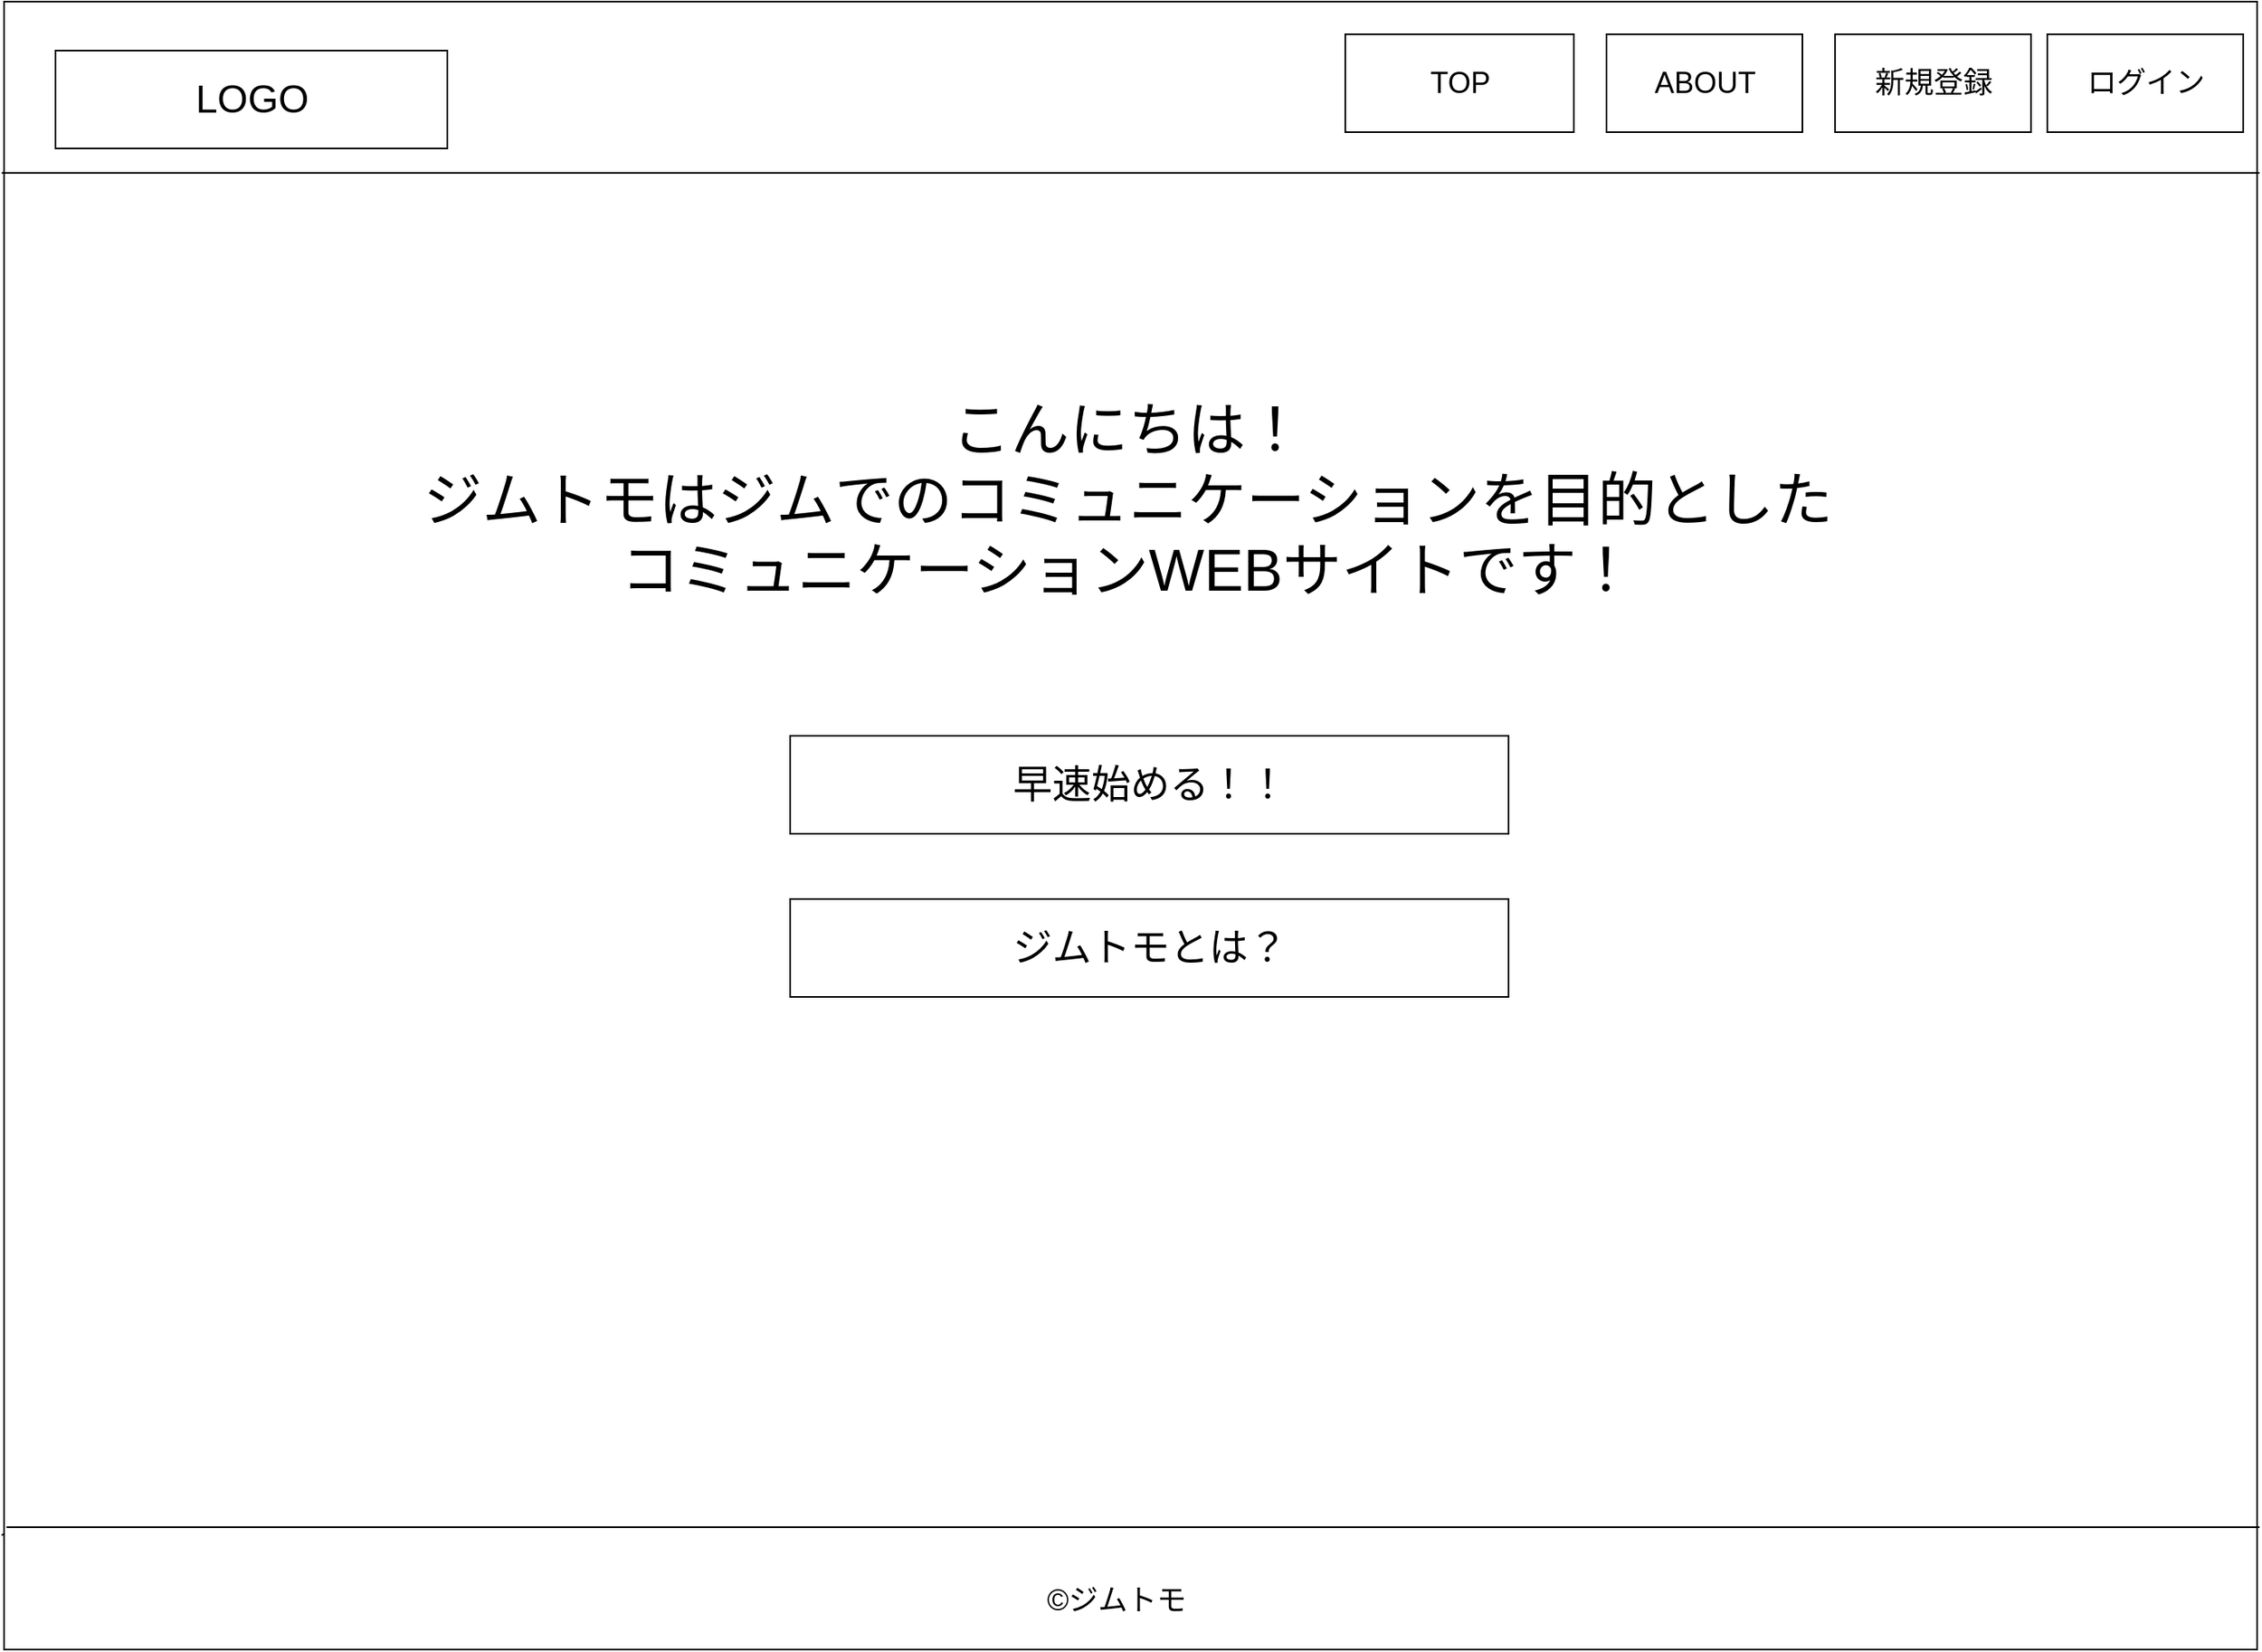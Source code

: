 <mxfile version="14.0.1" type="github" pages="10">
  <diagram id="sX8PDF25bzgP0ymKK4ic" name="トップ">
    <mxGraphModel dx="1577" dy="850" grid="1" gridSize="10" guides="1" tooltips="1" connect="1" arrows="1" fold="1" page="1" pageScale="1" pageWidth="1654" pageHeight="1169" math="0" shadow="0">
      <root>
        <mxCell id="0" />
        <mxCell id="1" parent="0" />
        <mxCell id="NtZH743Sf9rZ-gOF_3f3-2" value="" style="rounded=0;whiteSpace=wrap;html=1;fillColor=none;" vertex="1" parent="1">
          <mxGeometry x="138.5" y="50" width="1380" height="1010" as="geometry" />
        </mxCell>
        <mxCell id="NtZH743Sf9rZ-gOF_3f3-8" value="" style="line;strokeWidth=1;rotatable=0;dashed=0;labelPosition=right;align=left;verticalAlign=middle;spacingTop=0;spacingLeft=6;points=[];portConstraint=eastwest;fillColor=none;" vertex="1" parent="1">
          <mxGeometry x="137" y="150" width="1383" height="10" as="geometry" />
        </mxCell>
        <mxCell id="NtZH743Sf9rZ-gOF_3f3-9" value="" style="endArrow=none;html=1;rounded=0;" edge="1" parent="1" target="NtZH743Sf9rZ-gOF_3f3-2">
          <mxGeometry relative="1" as="geometry">
            <mxPoint x="137" y="990" as="sourcePoint" />
            <mxPoint x="297" y="990" as="targetPoint" />
          </mxGeometry>
        </mxCell>
        <mxCell id="NtZH743Sf9rZ-gOF_3f3-17" value="" style="line;strokeWidth=1;rotatable=0;dashed=0;labelPosition=right;align=left;verticalAlign=middle;spacingTop=0;spacingLeft=6;points=[];portConstraint=eastwest;fillColor=none;" vertex="1" parent="1">
          <mxGeometry x="140" y="980" width="1380" height="10" as="geometry" />
        </mxCell>
        <mxCell id="NtZH743Sf9rZ-gOF_3f3-19" value="&lt;font style=&quot;font-size: 24px&quot;&gt;LOGO&lt;/font&gt;" style="verticalLabelPosition=middle;verticalAlign=middle;html=1;shape=mxgraph.basic.rect;fillColor2=none;strokeWidth=1;size=20;indent=5;align=center;labelPosition=center;" vertex="1" parent="1">
          <mxGeometry x="170" y="80" width="240" height="60" as="geometry" />
        </mxCell>
        <mxCell id="NtZH743Sf9rZ-gOF_3f3-20" value="&lt;font style=&quot;font-size: 18px&quot;&gt;TOP&lt;/font&gt;" style="verticalLabelPosition=middle;verticalAlign=middle;html=1;shape=mxgraph.basic.rect;fillColor2=none;strokeWidth=1;size=20;indent=5;fillColor=#ffffff;align=center;labelPosition=center;" vertex="1" parent="1">
          <mxGeometry x="960" y="70" width="140" height="60" as="geometry" />
        </mxCell>
        <mxCell id="NtZH743Sf9rZ-gOF_3f3-21" value="&lt;font style=&quot;font-size: 18px&quot;&gt;ABOUT&lt;/font&gt;" style="verticalLabelPosition=middle;verticalAlign=middle;html=1;shape=mxgraph.basic.rect;fillColor2=none;strokeWidth=1;size=20;indent=5;fillColor=#ffffff;align=center;labelPosition=center;" vertex="1" parent="1">
          <mxGeometry x="1120" y="70" width="120" height="60" as="geometry" />
        </mxCell>
        <mxCell id="NtZH743Sf9rZ-gOF_3f3-22" value="&lt;font style=&quot;font-size: 18px&quot;&gt;©️ジムトモ&lt;/font&gt;" style="text;html=1;strokeColor=none;fillColor=none;align=center;verticalAlign=middle;whiteSpace=wrap;rounded=0;" vertex="1" parent="1">
          <mxGeometry x="760" y="1020" width="120" height="20" as="geometry" />
        </mxCell>
        <mxCell id="NtZH743Sf9rZ-gOF_3f3-24" value="&lt;font style=&quot;font-size: 36px&quot;&gt;こんにちは！&lt;br&gt;ジムトモはジムでのコミュニケーションを目的とした&lt;br&gt;コミュニケーションWEBサイトです！&lt;br&gt;&lt;/font&gt;" style="text;html=1;strokeColor=none;fillColor=none;align=center;verticalAlign=middle;whiteSpace=wrap;rounded=0;" vertex="1" parent="1">
          <mxGeometry x="327" y="280" width="1000" height="150" as="geometry" />
        </mxCell>
        <mxCell id="NtZH743Sf9rZ-gOF_3f3-25" value="&lt;font style=&quot;font-size: 24px&quot;&gt;早速始める！！&lt;/font&gt;" style="verticalLabelPosition=middle;verticalAlign=middle;html=1;shape=mxgraph.basic.rect;fillColor2=none;strokeWidth=1;size=20;indent=5;fillColor=#ffffff;align=center;labelPosition=center;" vertex="1" parent="1">
          <mxGeometry x="620" y="500" width="440" height="60" as="geometry" />
        </mxCell>
        <mxCell id="NtZH743Sf9rZ-gOF_3f3-26" value="&lt;font style=&quot;font-size: 24px&quot;&gt;ジムトモとは？&lt;/font&gt;" style="verticalLabelPosition=middle;verticalAlign=middle;html=1;shape=mxgraph.basic.rect;fillColor2=none;strokeWidth=1;size=20;indent=5;fillColor=#ffffff;align=center;labelPosition=center;" vertex="1" parent="1">
          <mxGeometry x="620" y="600" width="440" height="60" as="geometry" />
        </mxCell>
        <mxCell id="FWPmcDgrrpToMPqlYjag-1" value="&lt;font style=&quot;font-size: 18px&quot;&gt;新規登録&lt;/font&gt;" style="verticalLabelPosition=middle;verticalAlign=middle;html=1;shape=mxgraph.basic.rect;fillColor2=none;strokeWidth=1;size=20;indent=5;fillColor=#ffffff;align=center;labelPosition=center;" vertex="1" parent="1">
          <mxGeometry x="1260" y="70" width="120" height="60" as="geometry" />
        </mxCell>
        <mxCell id="FWPmcDgrrpToMPqlYjag-2" value="&lt;span style=&quot;font-size: 18px&quot;&gt;ログイン&lt;br&gt;&lt;/span&gt;" style="verticalLabelPosition=middle;verticalAlign=middle;html=1;shape=mxgraph.basic.rect;fillColor2=none;strokeWidth=1;size=20;indent=5;fillColor=#ffffff;align=center;labelPosition=center;" vertex="1" parent="1">
          <mxGeometry x="1390" y="70" width="120" height="60" as="geometry" />
        </mxCell>
      </root>
    </mxGraphModel>
  </diagram>
  <diagram id="bLvAgA5qEwk-LL37ub39" name="アバウト">
    <mxGraphModel dx="1577" dy="850" grid="1" gridSize="10" guides="1" tooltips="1" connect="1" arrows="1" fold="1" page="1" pageScale="1" pageWidth="1654" pageHeight="1169" math="0" shadow="0">
      <root>
        <mxCell id="ftpEcNEryvSzcQoIp7-X-0" />
        <mxCell id="ftpEcNEryvSzcQoIp7-X-1" parent="ftpEcNEryvSzcQoIp7-X-0" />
        <mxCell id="VIwDnIqBXZ4P4yikGyFm-0" value="" style="rounded=0;whiteSpace=wrap;html=1;fillColor=none;" vertex="1" parent="ftpEcNEryvSzcQoIp7-X-1">
          <mxGeometry x="160" y="50" width="1380" height="1010" as="geometry" />
        </mxCell>
        <mxCell id="dDT1iHOh3P4UcyybZQKl-0" value="&lt;font style=&quot;font-size: 24px&quot;&gt;LOGO&lt;/font&gt;" style="verticalLabelPosition=middle;verticalAlign=middle;html=1;shape=mxgraph.basic.rect;fillColor2=none;strokeWidth=1;size=20;indent=5;align=center;labelPosition=center;" vertex="1" parent="ftpEcNEryvSzcQoIp7-X-1">
          <mxGeometry x="170" y="80" width="240" height="60" as="geometry" />
        </mxCell>
        <mxCell id="dIF7iw-EWMnhFYqTY4e2-0" value="" style="line;strokeWidth=1;rotatable=0;dashed=0;labelPosition=right;align=left;verticalAlign=middle;spacingTop=0;spacingLeft=6;points=[];portConstraint=eastwest;fillColor=none;" vertex="1" parent="ftpEcNEryvSzcQoIp7-X-1">
          <mxGeometry x="160" y="150" width="1360" height="10" as="geometry" />
        </mxCell>
        <mxCell id="H8I9omI7yn1xXHJn_vw3-0" value="&lt;font style=&quot;font-size: 18px&quot;&gt;TOP&lt;/font&gt;" style="verticalLabelPosition=middle;verticalAlign=middle;html=1;shape=mxgraph.basic.rect;fillColor2=none;strokeWidth=1;size=20;indent=5;fillColor=#ffffff;align=center;labelPosition=center;" vertex="1" parent="ftpEcNEryvSzcQoIp7-X-1">
          <mxGeometry x="1040" y="80" width="140" height="60" as="geometry" />
        </mxCell>
        <mxCell id="4WR4Ig6IwshygOF9KwUJ-0" value="&lt;font style=&quot;font-size: 18px&quot;&gt;ABOUT&lt;/font&gt;" style="verticalLabelPosition=middle;verticalAlign=middle;html=1;shape=mxgraph.basic.rect;fillColor2=none;strokeWidth=1;size=20;indent=5;fillColor=#ffffff;align=center;labelPosition=center;" vertex="1" parent="ftpEcNEryvSzcQoIp7-X-1">
          <mxGeometry x="1200" y="80" width="120" height="60" as="geometry" />
        </mxCell>
        <mxCell id="zsgMGH2U2VKGGGK1tpQB-0" value="" style="line;strokeWidth=1;rotatable=0;dashed=0;labelPosition=right;align=left;verticalAlign=middle;spacingTop=0;spacingLeft=6;points=[];portConstraint=eastwest;fillColor=none;" vertex="1" parent="ftpEcNEryvSzcQoIp7-X-1">
          <mxGeometry x="160" y="980" width="1380" height="10" as="geometry" />
        </mxCell>
        <mxCell id="8jf5Wd_0UY1Y-AJaYyoA-0" value="&lt;font style=&quot;font-size: 18px&quot;&gt;©️ジムトモ&lt;/font&gt;" style="text;html=1;strokeColor=none;fillColor=none;align=center;verticalAlign=middle;whiteSpace=wrap;rounded=0;" vertex="1" parent="ftpEcNEryvSzcQoIp7-X-1">
          <mxGeometry x="760" y="1020" width="120" height="20" as="geometry" />
        </mxCell>
        <mxCell id="SekSxgpQAXPCXCAio9Cq-5" value="&lt;font style=&quot;font-size: 36px&quot;&gt;ジムトモとは？&lt;/font&gt;" style="text;strokeColor=none;fillColor=none;html=1;fontSize=24;fontStyle=1;verticalAlign=middle;align=center;" vertex="1" parent="ftpEcNEryvSzcQoIp7-X-1">
          <mxGeometry x="722" y="210" width="210" height="30" as="geometry" />
        </mxCell>
        <mxCell id="SekSxgpQAXPCXCAio9Cq-8" value="&lt;font style=&quot;font-size: 36px&quot;&gt;・ジムの仲間とコミュニケーションが取れるサイトです！&lt;/font&gt;" style="text;html=1;strokeColor=none;fillColor=none;align=center;verticalAlign=middle;whiteSpace=wrap;rounded=0;" vertex="1" parent="ftpEcNEryvSzcQoIp7-X-1">
          <mxGeometry x="362.5" y="340" width="975" height="20" as="geometry" />
        </mxCell>
        <mxCell id="SekSxgpQAXPCXCAio9Cq-9" value="&lt;font style=&quot;font-size: 36px&quot;&gt;・検索して頂くか、無ければ自分でジムを登録できます！&lt;/font&gt;" style="text;html=1;strokeColor=none;fillColor=none;align=center;verticalAlign=middle;whiteSpace=wrap;rounded=0;" vertex="1" parent="ftpEcNEryvSzcQoIp7-X-1">
          <mxGeometry x="375" y="600" width="1005" height="20" as="geometry" />
        </mxCell>
        <mxCell id="SekSxgpQAXPCXCAio9Cq-12" value="&lt;font style=&quot;font-size: 36px&quot;&gt;仲間と高め会いながら　レッツパンプアップ！&lt;/font&gt;" style="text;html=1;strokeColor=none;fillColor=none;align=center;verticalAlign=middle;whiteSpace=wrap;rounded=0;" vertex="1" parent="ftpEcNEryvSzcQoIp7-X-1">
          <mxGeometry x="410" y="830" width="880" height="20" as="geometry" />
        </mxCell>
        <mxCell id="SekSxgpQAXPCXCAio9Cq-13" value="&lt;font style=&quot;font-size: 36px&quot;&gt;どうやってジムを探すの？&lt;/font&gt;" style="text;strokeColor=none;fillColor=none;html=1;fontSize=24;fontStyle=1;verticalAlign=middle;align=center;" vertex="1" parent="ftpEcNEryvSzcQoIp7-X-1">
          <mxGeometry x="665" y="500" width="330" height="30" as="geometry" />
        </mxCell>
      </root>
    </mxGraphModel>
  </diagram>
  <diagram id="RGN--1uirbUa-3PSGwTJ" name="登録画面">
    <mxGraphModel dx="1892" dy="1020" grid="1" gridSize="10" guides="1" tooltips="1" connect="1" arrows="1" fold="1" page="1" pageScale="1" pageWidth="1654" pageHeight="1169" math="0" shadow="0">
      <root>
        <mxCell id="JL3x1tFgeX2Gd9nTqzUn-0" />
        <mxCell id="JL3x1tFgeX2Gd9nTqzUn-1" parent="JL3x1tFgeX2Gd9nTqzUn-0" />
        <mxCell id="WwGsBpX4122QO5Fgbtcl-0" value="" style="rounded=0;whiteSpace=wrap;html=1;fillColor=none;" vertex="1" parent="JL3x1tFgeX2Gd9nTqzUn-1">
          <mxGeometry x="150" y="90" width="1380" height="1010" as="geometry" />
        </mxCell>
        <mxCell id="08IGXDMDY4v-F9Ly6sVw-0" value="&lt;font style=&quot;font-size: 18px&quot;&gt;©️ジムトモ&lt;/font&gt;" style="text;html=1;strokeColor=none;fillColor=none;align=center;verticalAlign=middle;whiteSpace=wrap;rounded=0;" vertex="1" parent="JL3x1tFgeX2Gd9nTqzUn-1">
          <mxGeometry x="790" y="1050" width="120" height="20" as="geometry" />
        </mxCell>
        <mxCell id="RqBJ2H6mfIA8eYU0we4d-0" value="" style="line;strokeWidth=1;rotatable=0;dashed=0;labelPosition=right;align=left;verticalAlign=middle;spacingTop=0;spacingLeft=6;points=[];portConstraint=eastwest;fillColor=none;" vertex="1" parent="JL3x1tFgeX2Gd9nTqzUn-1">
          <mxGeometry x="148.5" y="1010" width="1380" height="10" as="geometry" />
        </mxCell>
        <mxCell id="5bvBfOXmsTIJIOGz9M6Z-0" value="&lt;font style=&quot;font-size: 24px&quot;&gt;LOGO&lt;/font&gt;" style="verticalLabelPosition=middle;verticalAlign=middle;html=1;shape=mxgraph.basic.rect;fillColor2=none;strokeWidth=1;size=20;indent=5;align=center;labelPosition=center;" vertex="1" parent="JL3x1tFgeX2Gd9nTqzUn-1">
          <mxGeometry x="170" y="120" width="240" height="60" as="geometry" />
        </mxCell>
        <mxCell id="FiurGgFm9dN1c3PLnLnA-0" value="" style="line;strokeWidth=1;rotatable=0;dashed=0;labelPosition=right;align=left;verticalAlign=middle;spacingTop=0;spacingLeft=6;points=[];portConstraint=eastwest;fillColor=none;" vertex="1" parent="JL3x1tFgeX2Gd9nTqzUn-1">
          <mxGeometry x="148.5" y="200" width="1383" height="10" as="geometry" />
        </mxCell>
        <mxCell id="LqhKL8WoW9AfLJmkRwyF-0" value="&lt;font style=&quot;font-size: 18px&quot;&gt;TOP&lt;/font&gt;" style="verticalLabelPosition=middle;verticalAlign=middle;html=1;shape=mxgraph.basic.rect;fillColor2=none;strokeWidth=1;size=20;indent=5;fillColor=#ffffff;align=center;labelPosition=center;" vertex="1" parent="JL3x1tFgeX2Gd9nTqzUn-1">
          <mxGeometry x="910" y="120" width="140" height="60" as="geometry" />
        </mxCell>
        <mxCell id="YZrT8HJMQ7vM1HgPI2Wn-0" value="&lt;font style=&quot;font-size: 18px&quot;&gt;ABOUT&lt;/font&gt;" style="verticalLabelPosition=middle;verticalAlign=middle;html=1;shape=mxgraph.basic.rect;fillColor2=none;strokeWidth=1;size=20;indent=5;fillColor=#ffffff;align=center;labelPosition=center;" vertex="1" parent="JL3x1tFgeX2Gd9nTqzUn-1">
          <mxGeometry x="1090" y="120" width="120" height="60" as="geometry" />
        </mxCell>
        <mxCell id="YZrT8HJMQ7vM1HgPI2Wn-1" value="&lt;font style=&quot;font-size: 36px&quot;&gt;新規登録&lt;/font&gt;" style="text;strokeColor=none;fillColor=none;html=1;fontSize=24;fontStyle=1;verticalAlign=middle;align=center;" vertex="1" parent="JL3x1tFgeX2Gd9nTqzUn-1">
          <mxGeometry x="240" y="260" width="260" height="40" as="geometry" />
        </mxCell>
        <mxCell id="YZrT8HJMQ7vM1HgPI2Wn-2" value="" style="rounded=0;whiteSpace=wrap;html=1;fillColor=#ffffff;align=center;" vertex="1" parent="JL3x1tFgeX2Gd9nTqzUn-1">
          <mxGeometry x="320" y="370" width="260" height="40" as="geometry" />
        </mxCell>
        <mxCell id="YZrT8HJMQ7vM1HgPI2Wn-3" value="&lt;font style=&quot;font-size: 24px&quot;&gt;メールアドレス&lt;/font&gt;" style="text;html=1;strokeColor=none;fillColor=none;align=center;verticalAlign=middle;whiteSpace=wrap;rounded=0;" vertex="1" parent="JL3x1tFgeX2Gd9nTqzUn-1">
          <mxGeometry x="290" y="330" width="220" height="20" as="geometry" />
        </mxCell>
        <mxCell id="YZrT8HJMQ7vM1HgPI2Wn-4" value="&lt;font style=&quot;font-size: 24px&quot;&gt;パスワード&lt;/font&gt;" style="text;html=1;strokeColor=none;fillColor=none;align=center;verticalAlign=middle;whiteSpace=wrap;rounded=0;" vertex="1" parent="JL3x1tFgeX2Gd9nTqzUn-1">
          <mxGeometry x="300" y="450" width="170" height="20" as="geometry" />
        </mxCell>
        <mxCell id="YZrT8HJMQ7vM1HgPI2Wn-5" value="" style="rounded=0;whiteSpace=wrap;html=1;fillColor=#ffffff;align=center;" vertex="1" parent="JL3x1tFgeX2Gd9nTqzUn-1">
          <mxGeometry x="320" y="490" width="260" height="40" as="geometry" />
        </mxCell>
        <mxCell id="YZrT8HJMQ7vM1HgPI2Wn-6" value="&lt;font style=&quot;font-size: 24px&quot;&gt;登録&lt;/font&gt;" style="html=1;shadow=0;dashed=0;shape=mxgraph.bootstrap.rrect;rSize=5;strokeColor=none;strokeWidth=1;fillColor=#33A64C;fontColor=#FFFFFF;whiteSpace=wrap;align=center;verticalAlign=middle;spacingLeft=0;fontStyle=1;fontSize=14;spacing=5;" vertex="1" parent="JL3x1tFgeX2Gd9nTqzUn-1">
          <mxGeometry x="320" y="650" width="130" height="55" as="geometry" />
        </mxCell>
        <mxCell id="W9_3WLjVGjQPoJplsyBn-0" value="&lt;span style=&quot;font-size: 18px&quot;&gt;ログイン&lt;br&gt;&lt;/span&gt;" style="verticalLabelPosition=middle;verticalAlign=middle;html=1;shape=mxgraph.basic.rect;fillColor2=none;strokeWidth=1;size=20;indent=5;fillColor=#ffffff;align=center;labelPosition=center;" vertex="1" parent="JL3x1tFgeX2Gd9nTqzUn-1">
          <mxGeometry x="1380" y="120" width="120" height="60" as="geometry" />
        </mxCell>
        <mxCell id="R8JreIXj_1Rx6q4TIoty-0" value="&lt;font style=&quot;font-size: 18px&quot;&gt;新規登録&lt;/font&gt;" style="verticalLabelPosition=middle;verticalAlign=middle;html=1;shape=mxgraph.basic.rect;fillColor2=none;strokeWidth=1;size=20;indent=5;fillColor=#ffffff;align=center;labelPosition=center;" vertex="1" parent="JL3x1tFgeX2Gd9nTqzUn-1">
          <mxGeometry x="1240" y="120" width="120" height="60" as="geometry" />
        </mxCell>
        <mxCell id="R8JreIXj_1Rx6q4TIoty-1" value="&lt;font style=&quot;font-size: 18px&quot;&gt;既に登録済みの方はこちら&lt;/font&gt;" style="text;html=1;strokeColor=none;fillColor=none;align=center;verticalAlign=middle;whiteSpace=wrap;rounded=0;" vertex="1" parent="JL3x1tFgeX2Gd9nTqzUn-1">
          <mxGeometry x="300" y="760" width="230" height="30" as="geometry" />
        </mxCell>
        <mxCell id="R8JreIXj_1Rx6q4TIoty-4" value="&lt;font style=&quot;font-size: 24px&quot;&gt;ニックネーム&lt;/font&gt;" style="text;html=1;strokeColor=none;fillColor=none;align=center;verticalAlign=middle;whiteSpace=wrap;rounded=0;" vertex="1" parent="JL3x1tFgeX2Gd9nTqzUn-1">
          <mxGeometry x="320" y="560" width="170" height="20" as="geometry" />
        </mxCell>
        <mxCell id="R8JreIXj_1Rx6q4TIoty-5" value="" style="rounded=0;whiteSpace=wrap;html=1;fillColor=#ffffff;align=center;" vertex="1" parent="JL3x1tFgeX2Gd9nTqzUn-1">
          <mxGeometry x="320" y="585" width="260" height="35" as="geometry" />
        </mxCell>
        <mxCell id="6il6t7XPFA4Lgpk2AG7R-1" value="&lt;font style=&quot;font-size: 36px&quot;&gt;冗談じゃない、今すぐトレーニングだ&lt;/font&gt;" style="rounded=0;whiteSpace=wrap;html=1;sketch=0;" vertex="1" parent="JL3x1tFgeX2Gd9nTqzUn-1">
          <mxGeometry x="750" y="380" width="730" height="310" as="geometry" />
        </mxCell>
        <mxCell id="P8Cn1LUYeJVmI-33aRIe-0" value="今日の格言" style="text;strokeColor=none;fillColor=none;html=1;fontSize=24;fontStyle=1;verticalAlign=middle;align=center;rounded=0;sketch=0;" vertex="1" parent="JL3x1tFgeX2Gd9nTqzUn-1">
          <mxGeometry x="950" y="310" width="300" height="40" as="geometry" />
        </mxCell>
      </root>
    </mxGraphModel>
  </diagram>
  <diagram id="aNUv6X035ZnoPvwEYeFh" name="ログイン画面">
    <mxGraphModel dx="1892" dy="1020" grid="1" gridSize="10" guides="1" tooltips="1" connect="1" arrows="1" fold="1" page="1" pageScale="1" pageWidth="1654" pageHeight="1169" math="0" shadow="0">
      <root>
        <mxCell id="_KaOR5W_jfGAxKg3fsh7-0" />
        <mxCell id="_KaOR5W_jfGAxKg3fsh7-1" parent="_KaOR5W_jfGAxKg3fsh7-0" />
        <mxCell id="On3oM8W6UvDEkwKa5zW2-0" value="" style="rounded=0;whiteSpace=wrap;html=1;fillColor=none;" vertex="1" parent="_KaOR5W_jfGAxKg3fsh7-1">
          <mxGeometry x="150" y="90" width="1380" height="1010" as="geometry" />
        </mxCell>
        <mxCell id="t-OJMPiVocvo1YiUJWil-0" value="" style="line;strokeWidth=1;rotatable=0;dashed=0;labelPosition=right;align=left;verticalAlign=middle;spacingTop=0;spacingLeft=6;points=[];portConstraint=eastwest;fillColor=none;" vertex="1" parent="_KaOR5W_jfGAxKg3fsh7-1">
          <mxGeometry x="148.5" y="1010" width="1380" height="10" as="geometry" />
        </mxCell>
        <mxCell id="lOupYwCfrtbQYq17FJXi-0" value="&lt;font style=&quot;font-size: 18px&quot;&gt;©️ジムトモ&lt;/font&gt;" style="text;html=1;strokeColor=none;fillColor=none;align=center;verticalAlign=middle;whiteSpace=wrap;rounded=0;" vertex="1" parent="_KaOR5W_jfGAxKg3fsh7-1">
          <mxGeometry x="790" y="1050" width="120" height="20" as="geometry" />
        </mxCell>
        <mxCell id="INhRSJff5euebW8fXu3Q-0" value="" style="line;strokeWidth=1;rotatable=0;dashed=0;labelPosition=right;align=left;verticalAlign=middle;spacingTop=0;spacingLeft=6;points=[];portConstraint=eastwest;fillColor=none;" vertex="1" parent="_KaOR5W_jfGAxKg3fsh7-1">
          <mxGeometry x="148.5" y="200" width="1383" height="10" as="geometry" />
        </mxCell>
        <mxCell id="WugjMrq_ry5_9A1hiBQY-0" value="&lt;font style=&quot;font-size: 24px&quot;&gt;LOGO&lt;/font&gt;" style="verticalLabelPosition=middle;verticalAlign=middle;html=1;shape=mxgraph.basic.rect;fillColor2=none;strokeWidth=1;size=20;indent=5;align=center;labelPosition=center;" vertex="1" parent="_KaOR5W_jfGAxKg3fsh7-1">
          <mxGeometry x="170" y="120" width="240" height="60" as="geometry" />
        </mxCell>
        <mxCell id="E8ErsXR6-DTPOrTTwPF1-0" value="&lt;font style=&quot;font-size: 18px&quot;&gt;TOP&lt;/font&gt;" style="verticalLabelPosition=middle;verticalAlign=middle;html=1;shape=mxgraph.basic.rect;fillColor2=none;strokeWidth=1;size=20;indent=5;fillColor=#ffffff;align=center;labelPosition=center;" vertex="1" parent="_KaOR5W_jfGAxKg3fsh7-1">
          <mxGeometry x="910" y="120" width="140" height="60" as="geometry" />
        </mxCell>
        <mxCell id="ur-TTV7Lr3jbn279aGHz-0" value="&lt;font style=&quot;font-size: 18px&quot;&gt;ABOUT&lt;/font&gt;" style="verticalLabelPosition=middle;verticalAlign=middle;html=1;shape=mxgraph.basic.rect;fillColor2=none;strokeWidth=1;size=20;indent=5;fillColor=#ffffff;align=center;labelPosition=center;" vertex="1" parent="_KaOR5W_jfGAxKg3fsh7-1">
          <mxGeometry x="1090" y="120" width="120" height="60" as="geometry" />
        </mxCell>
        <mxCell id="s8ElHWhFizLbdmEhg1EV-0" value="&lt;font style=&quot;font-size: 18px&quot;&gt;新規登録&lt;/font&gt;" style="verticalLabelPosition=middle;verticalAlign=middle;html=1;shape=mxgraph.basic.rect;fillColor2=none;strokeWidth=1;size=20;indent=5;fillColor=#ffffff;align=center;labelPosition=center;" vertex="1" parent="_KaOR5W_jfGAxKg3fsh7-1">
          <mxGeometry x="1240" y="120" width="120" height="60" as="geometry" />
        </mxCell>
        <mxCell id="_5zgX772holv1TNFLGsU-0" value="&lt;span style=&quot;font-size: 18px&quot;&gt;ログイン&lt;br&gt;&lt;/span&gt;" style="verticalLabelPosition=middle;verticalAlign=middle;html=1;shape=mxgraph.basic.rect;fillColor2=none;strokeWidth=1;size=20;indent=5;fillColor=#ffffff;align=center;labelPosition=center;" vertex="1" parent="_KaOR5W_jfGAxKg3fsh7-1">
          <mxGeometry x="1380" y="120" width="120" height="60" as="geometry" />
        </mxCell>
        <mxCell id="55AQftzPy_J6-L6X0CuG-0" value="&lt;font style=&quot;font-size: 24px&quot;&gt;メールアドレス&lt;/font&gt;" style="text;html=1;strokeColor=none;fillColor=none;align=center;verticalAlign=middle;whiteSpace=wrap;rounded=0;" vertex="1" parent="_KaOR5W_jfGAxKg3fsh7-1">
          <mxGeometry x="290" y="330" width="220" height="20" as="geometry" />
        </mxCell>
        <mxCell id="mqKD3Hdgb23rDRv2-NZr-0" value="" style="rounded=0;whiteSpace=wrap;html=1;fillColor=#ffffff;align=center;" vertex="1" parent="_KaOR5W_jfGAxKg3fsh7-1">
          <mxGeometry x="320" y="370" width="260" height="40" as="geometry" />
        </mxCell>
        <mxCell id="1ebbdMHIKDn8LiAtkCvv-0" value="&lt;font style=&quot;font-size: 24px&quot;&gt;パスワード&lt;/font&gt;" style="text;html=1;strokeColor=none;fillColor=none;align=center;verticalAlign=middle;whiteSpace=wrap;rounded=0;" vertex="1" parent="_KaOR5W_jfGAxKg3fsh7-1">
          <mxGeometry x="300" y="450" width="170" height="20" as="geometry" />
        </mxCell>
        <mxCell id="HEk4Pw7Mh-6eCKyOpSel-0" value="" style="rounded=0;whiteSpace=wrap;html=1;fillColor=#ffffff;align=center;" vertex="1" parent="_KaOR5W_jfGAxKg3fsh7-1">
          <mxGeometry x="320" y="490" width="260" height="40" as="geometry" />
        </mxCell>
        <mxCell id="z860aM4j_zEduKfFykd7-0" value="&lt;span style=&quot;font-size: 24px&quot;&gt;ログイン&lt;/span&gt;" style="html=1;shadow=0;dashed=0;shape=mxgraph.bootstrap.rrect;rSize=5;strokeColor=none;strokeWidth=1;fillColor=#33A64C;fontColor=#FFFFFF;whiteSpace=wrap;align=center;verticalAlign=middle;spacingLeft=0;fontStyle=1;fontSize=14;spacing=5;" vertex="1" parent="_KaOR5W_jfGAxKg3fsh7-1">
          <mxGeometry x="320" y="600" width="130" height="55" as="geometry" />
        </mxCell>
        <mxCell id="m6WLy12_DhlvIUj_JKjJ-0" value="&lt;span style=&quot;font-size: 36px&quot;&gt;ログイン&lt;/span&gt;" style="text;strokeColor=none;fillColor=none;html=1;fontSize=24;fontStyle=1;verticalAlign=middle;align=center;" vertex="1" parent="_KaOR5W_jfGAxKg3fsh7-1">
          <mxGeometry x="240" y="260" width="260" height="40" as="geometry" />
        </mxCell>
        <mxCell id="wU8EVm7kGWYphGpLYM0g-0" value="&lt;span style=&quot;font-size: 36px&quot;&gt;筋肉がNOといっても、私はYESと言う&lt;/span&gt;" style="rounded=0;whiteSpace=wrap;html=1;sketch=0;" vertex="1" parent="_KaOR5W_jfGAxKg3fsh7-1">
          <mxGeometry x="730" y="370" width="730" height="310" as="geometry" />
        </mxCell>
        <mxCell id="x4KCDy0DKXtBn7Ve783Z-1" value="今日の格言" style="text;strokeColor=none;fillColor=none;html=1;fontSize=24;fontStyle=1;verticalAlign=middle;align=center;rounded=0;sketch=0;" vertex="1" parent="_KaOR5W_jfGAxKg3fsh7-1">
          <mxGeometry x="940" y="300" width="300" height="40" as="geometry" />
        </mxCell>
      </root>
    </mxGraphModel>
  </diagram>
  <diagram id="uX-ZkvwKchYeVfN4PSU1" name="ジム一覧">
    <mxGraphModel dx="1892" dy="1020" grid="1" gridSize="10" guides="1" tooltips="1" connect="1" arrows="1" fold="1" page="1" pageScale="1" pageWidth="1654" pageHeight="1169" math="0" shadow="0">
      <root>
        <mxCell id="Ve-hvTTOscn3P7Vd1k1l-0" />
        <mxCell id="Ve-hvTTOscn3P7Vd1k1l-1" parent="Ve-hvTTOscn3P7Vd1k1l-0" />
        <mxCell id="-mKZo70hPpAJeOryiLV0-0" value="" style="rounded=0;whiteSpace=wrap;html=1;fillColor=none;" vertex="1" parent="Ve-hvTTOscn3P7Vd1k1l-1">
          <mxGeometry x="148.5" y="80" width="1380" height="1010" as="geometry" />
        </mxCell>
        <mxCell id="BZ1EuPvrE3zy3L14cRed-0" value="" style="line;strokeWidth=1;rotatable=0;dashed=0;labelPosition=right;align=left;verticalAlign=middle;spacingTop=0;spacingLeft=6;points=[];portConstraint=eastwest;fillColor=none;" vertex="1" parent="Ve-hvTTOscn3P7Vd1k1l-1">
          <mxGeometry x="148.5" y="1010" width="1380" height="10" as="geometry" />
        </mxCell>
        <mxCell id="X8pIVOpYdLKqkHIJYSQZ-0" value="&lt;font style=&quot;font-size: 18px&quot;&gt;©️ジムトモ&lt;/font&gt;" style="text;html=1;strokeColor=none;fillColor=none;align=center;verticalAlign=middle;whiteSpace=wrap;rounded=0;" vertex="1" parent="Ve-hvTTOscn3P7Vd1k1l-1">
          <mxGeometry x="790" y="1050" width="120" height="20" as="geometry" />
        </mxCell>
        <mxCell id="vMVwRcGm_uRvsZPkVxcx-0" value="" style="line;strokeWidth=1;rotatable=0;dashed=0;labelPosition=right;align=left;verticalAlign=middle;spacingTop=0;spacingLeft=6;points=[];portConstraint=eastwest;fillColor=none;" vertex="1" parent="Ve-hvTTOscn3P7Vd1k1l-1">
          <mxGeometry x="150" y="190" width="1380" height="10" as="geometry" />
        </mxCell>
        <mxCell id="SAtadayet61RX-69NEPf-0" value="&lt;font style=&quot;font-size: 24px&quot;&gt;LOGO&lt;/font&gt;" style="verticalLabelPosition=middle;verticalAlign=middle;html=1;shape=mxgraph.basic.rect;fillColor2=none;strokeWidth=1;size=20;indent=5;align=center;labelPosition=center;" vertex="1" parent="Ve-hvTTOscn3P7Vd1k1l-1">
          <mxGeometry x="190" y="110" width="240" height="60" as="geometry" />
        </mxCell>
        <mxCell id="M9plIyAOKumHT0T8U0WL-0" value="&lt;span style=&quot;font-size: 18px&quot;&gt;ログアウト&lt;br&gt;&lt;/span&gt;" style="verticalLabelPosition=middle;verticalAlign=middle;html=1;shape=mxgraph.basic.rect;fillColor2=none;strokeWidth=1;size=20;indent=5;align=center;labelPosition=center;" vertex="1" parent="Ve-hvTTOscn3P7Vd1k1l-1">
          <mxGeometry x="1370" y="110" width="120" height="60" as="geometry" />
        </mxCell>
        <mxCell id="M9plIyAOKumHT0T8U0WL-1" value="&lt;span style=&quot;font-size: 18px&quot;&gt;マイページ&lt;/span&gt;" style="verticalLabelPosition=middle;verticalAlign=middle;html=1;shape=mxgraph.basic.rect;fillColor2=none;strokeWidth=1;size=20;indent=5;align=center;labelPosition=center;" vertex="1" parent="Ve-hvTTOscn3P7Vd1k1l-1">
          <mxGeometry x="1220" y="110" width="120" height="60" as="geometry" />
        </mxCell>
        <mxCell id="M9plIyAOKumHT0T8U0WL-3" value="&lt;font style=&quot;font-size: 36px&quot;&gt;ジム一覧&lt;/font&gt;" style="text;strokeColor=none;fillColor=none;html=1;fontSize=24;fontStyle=1;verticalAlign=middle;align=center;" vertex="1" parent="Ve-hvTTOscn3P7Vd1k1l-1">
          <mxGeometry x="180" y="245" width="280" height="40" as="geometry" />
        </mxCell>
        <mxCell id="M9plIyAOKumHT0T8U0WL-5" value="" style="whiteSpace=wrap;html=1;aspect=fixed;align=center;" vertex="1" parent="Ve-hvTTOscn3P7Vd1k1l-1">
          <mxGeometry x="270" y="320" width="190" height="190" as="geometry" />
        </mxCell>
        <mxCell id="M9plIyAOKumHT0T8U0WL-6" value="" style="whiteSpace=wrap;html=1;aspect=fixed;align=center;" vertex="1" parent="Ve-hvTTOscn3P7Vd1k1l-1">
          <mxGeometry x="540" y="320" width="190" height="190" as="geometry" />
        </mxCell>
        <mxCell id="M9plIyAOKumHT0T8U0WL-7" value="" style="whiteSpace=wrap;html=1;aspect=fixed;align=center;" vertex="1" parent="Ve-hvTTOscn3P7Vd1k1l-1">
          <mxGeometry x="827" y="320" width="190" height="190" as="geometry" />
        </mxCell>
        <mxCell id="M9plIyAOKumHT0T8U0WL-8" value="" style="whiteSpace=wrap;html=1;aspect=fixed;align=center;" vertex="1" parent="Ve-hvTTOscn3P7Vd1k1l-1">
          <mxGeometry x="280" y="630" width="190" height="190" as="geometry" />
        </mxCell>
        <mxCell id="M9plIyAOKumHT0T8U0WL-9" value="" style="whiteSpace=wrap;html=1;aspect=fixed;align=center;" vertex="1" parent="Ve-hvTTOscn3P7Vd1k1l-1">
          <mxGeometry x="550" y="630" width="190" height="190" as="geometry" />
        </mxCell>
        <mxCell id="M9plIyAOKumHT0T8U0WL-10" value="" style="whiteSpace=wrap;html=1;aspect=fixed;align=center;" vertex="1" parent="Ve-hvTTOscn3P7Vd1k1l-1">
          <mxGeometry x="830" y="630" width="190" height="190" as="geometry" />
        </mxCell>
        <mxCell id="M9plIyAOKumHT0T8U0WL-12" value="&lt;font style=&quot;font-size: 36px&quot;&gt;検索&lt;/font&gt;" style="rounded=0;whiteSpace=wrap;html=1;align=center;fillColor=none;" vertex="1" parent="Ve-hvTTOscn3P7Vd1k1l-1">
          <mxGeometry x="1015" y="245" width="270" height="50" as="geometry" />
        </mxCell>
        <mxCell id="M9plIyAOKumHT0T8U0WL-13" value="&lt;font style=&quot;font-size: 24px&quot;&gt;ジム説明&lt;/font&gt;" style="text;html=1;strokeColor=none;fillColor=none;align=center;verticalAlign=middle;whiteSpace=wrap;rounded=0;" vertex="1" parent="Ve-hvTTOscn3P7Vd1k1l-1">
          <mxGeometry x="285" y="545" width="160" height="40" as="geometry" />
        </mxCell>
        <mxCell id="M9plIyAOKumHT0T8U0WL-14" value="&lt;font style=&quot;font-size: 24px&quot;&gt;ジム説明&lt;/font&gt;" style="text;html=1;strokeColor=none;fillColor=none;align=center;verticalAlign=middle;whiteSpace=wrap;rounded=0;" vertex="1" parent="Ve-hvTTOscn3P7Vd1k1l-1">
          <mxGeometry x="570" y="545" width="160" height="40" as="geometry" />
        </mxCell>
        <mxCell id="M9plIyAOKumHT0T8U0WL-15" value="&lt;font style=&quot;font-size: 24px&quot;&gt;ジム説明&lt;/font&gt;" style="text;html=1;strokeColor=none;fillColor=none;align=center;verticalAlign=middle;whiteSpace=wrap;rounded=0;" vertex="1" parent="Ve-hvTTOscn3P7Vd1k1l-1">
          <mxGeometry x="840" y="545" width="160" height="40" as="geometry" />
        </mxCell>
        <mxCell id="M9plIyAOKumHT0T8U0WL-16" value="&lt;font style=&quot;font-size: 24px&quot;&gt;ジム説明&lt;/font&gt;" style="text;html=1;strokeColor=none;fillColor=none;align=center;verticalAlign=middle;whiteSpace=wrap;rounded=0;" vertex="1" parent="Ve-hvTTOscn3P7Vd1k1l-1">
          <mxGeometry x="295" y="850" width="160" height="40" as="geometry" />
        </mxCell>
        <mxCell id="M9plIyAOKumHT0T8U0WL-17" value="&lt;font style=&quot;font-size: 24px&quot;&gt;ジム説明&lt;/font&gt;" style="text;html=1;strokeColor=none;fillColor=none;align=center;verticalAlign=middle;whiteSpace=wrap;rounded=0;" vertex="1" parent="Ve-hvTTOscn3P7Vd1k1l-1">
          <mxGeometry x="570" y="850" width="160" height="40" as="geometry" />
        </mxCell>
        <mxCell id="M9plIyAOKumHT0T8U0WL-18" value="&lt;font style=&quot;font-size: 24px&quot;&gt;ジム説明&lt;/font&gt;" style="text;html=1;strokeColor=none;fillColor=none;align=center;verticalAlign=middle;whiteSpace=wrap;rounded=0;" vertex="1" parent="Ve-hvTTOscn3P7Vd1k1l-1">
          <mxGeometry x="857" y="850" width="160" height="40" as="geometry" />
        </mxCell>
        <mxCell id="rW-hbCFJzmvnB4KcNEU5-2" style="edgeStyle=orthogonalEdgeStyle;curved=0;rounded=1;sketch=0;orthogonalLoop=1;jettySize=auto;html=1;exitX=0.75;exitY=1;exitDx=0;exitDy=0;entryX=0.754;entryY=0.625;entryDx=0;entryDy=0;entryPerimeter=0;" edge="1" parent="Ve-hvTTOscn3P7Vd1k1l-1">
          <mxGeometry relative="1" as="geometry">
            <mxPoint x="395" y="285" as="sourcePoint" />
            <mxPoint x="396.04" y="270" as="targetPoint" />
          </mxGeometry>
        </mxCell>
        <mxCell id="rW-hbCFJzmvnB4KcNEU5-3" value="&lt;span style=&quot;font-size: 18px&quot;&gt;ジム作成&lt;/span&gt;" style="verticalLabelPosition=middle;verticalAlign=middle;html=1;shape=mxgraph.basic.rect;fillColor2=none;strokeWidth=1;size=20;indent=5;align=center;labelPosition=center;" vertex="1" parent="Ve-hvTTOscn3P7Vd1k1l-1">
          <mxGeometry x="1050" y="110" width="120" height="60" as="geometry" />
        </mxCell>
        <mxCell id="rW-hbCFJzmvnB4KcNEU5-5" value="" style="whiteSpace=wrap;html=1;aspect=fixed;align=center;" vertex="1" parent="Ve-hvTTOscn3P7Vd1k1l-1">
          <mxGeometry x="1110" y="320" width="190" height="190" as="geometry" />
        </mxCell>
        <mxCell id="rW-hbCFJzmvnB4KcNEU5-6" value="" style="whiteSpace=wrap;html=1;aspect=fixed;align=center;" vertex="1" parent="Ve-hvTTOscn3P7Vd1k1l-1">
          <mxGeometry x="1110" y="630" width="190" height="190" as="geometry" />
        </mxCell>
        <mxCell id="rW-hbCFJzmvnB4KcNEU5-7" value="&lt;font style=&quot;font-size: 24px&quot;&gt;ジム説明&lt;/font&gt;" style="text;html=1;strokeColor=none;fillColor=none;align=center;verticalAlign=middle;whiteSpace=wrap;rounded=0;" vertex="1" parent="Ve-hvTTOscn3P7Vd1k1l-1">
          <mxGeometry x="1125" y="545" width="160" height="40" as="geometry" />
        </mxCell>
        <mxCell id="rW-hbCFJzmvnB4KcNEU5-8" value="&lt;font style=&quot;font-size: 24px&quot;&gt;ジム説明&lt;/font&gt;" style="text;html=1;strokeColor=none;fillColor=none;align=center;verticalAlign=middle;whiteSpace=wrap;rounded=0;" vertex="1" parent="Ve-hvTTOscn3P7Vd1k1l-1">
          <mxGeometry x="1125" y="850" width="160" height="40" as="geometry" />
        </mxCell>
      </root>
    </mxGraphModel>
  </diagram>
  <diagram id="eFCf1Flm-d_z0XCg56ge" name="ジム作成">
    <mxGraphModel dx="1892" dy="1020" grid="1" gridSize="10" guides="1" tooltips="1" connect="1" arrows="1" fold="1" page="1" pageScale="1" pageWidth="1654" pageHeight="1169" math="0" shadow="0">
      <root>
        <mxCell id="bN9DRR7ygXLC4ETw0tTN-0" />
        <mxCell id="bN9DRR7ygXLC4ETw0tTN-1" parent="bN9DRR7ygXLC4ETw0tTN-0" />
        <mxCell id="d1fW3PGILB4OQkGAq-eu-0" value="" style="rounded=0;whiteSpace=wrap;html=1;fillColor=none;" vertex="1" parent="bN9DRR7ygXLC4ETw0tTN-1">
          <mxGeometry x="148.5" y="80" width="1380" height="1010" as="geometry" />
        </mxCell>
        <mxCell id="w__4c1YbGcrhswMUwZKD-0" value="" style="line;strokeWidth=1;rotatable=0;dashed=0;labelPosition=right;align=left;verticalAlign=middle;spacingTop=0;spacingLeft=6;points=[];portConstraint=eastwest;fillColor=none;" vertex="1" parent="bN9DRR7ygXLC4ETw0tTN-1">
          <mxGeometry x="148.5" y="1010" width="1380" height="10" as="geometry" />
        </mxCell>
        <mxCell id="AcBoxgYSzkD6sC6DAIrO-0" value="&lt;font style=&quot;font-size: 18px&quot;&gt;©️ジムトモ&lt;/font&gt;" style="text;html=1;strokeColor=none;fillColor=none;align=center;verticalAlign=middle;whiteSpace=wrap;rounded=0;" vertex="1" parent="bN9DRR7ygXLC4ETw0tTN-1">
          <mxGeometry x="790" y="1050" width="120" height="20" as="geometry" />
        </mxCell>
        <mxCell id="ISU32mE5CqBf5X9WC9W4-0" value="" style="line;strokeWidth=1;rotatable=0;dashed=0;labelPosition=right;align=left;verticalAlign=middle;spacingTop=0;spacingLeft=6;points=[];portConstraint=eastwest;fillColor=none;" vertex="1" parent="bN9DRR7ygXLC4ETw0tTN-1">
          <mxGeometry x="148.5" y="200" width="1383" height="10" as="geometry" />
        </mxCell>
        <mxCell id="yTEdMDAwZRnDQl2eKgpD-0" value="&lt;font style=&quot;font-size: 24px&quot;&gt;LOGO&lt;/font&gt;" style="verticalLabelPosition=middle;verticalAlign=middle;html=1;shape=mxgraph.basic.rect;fillColor2=none;strokeWidth=1;size=20;indent=5;align=center;labelPosition=center;" vertex="1" parent="bN9DRR7ygXLC4ETw0tTN-1">
          <mxGeometry x="170" y="120" width="240" height="60" as="geometry" />
        </mxCell>
        <mxCell id="2IJbGUA08X1sOZMFz8JQ-0" value="&lt;span style=&quot;font-size: 18px&quot;&gt;ジム作成&lt;/span&gt;" style="verticalLabelPosition=middle;verticalAlign=middle;html=1;shape=mxgraph.basic.rect;fillColor2=none;strokeWidth=1;size=20;indent=5;align=center;labelPosition=center;" vertex="1" parent="bN9DRR7ygXLC4ETw0tTN-1">
          <mxGeometry x="1050" y="110" width="120" height="60" as="geometry" />
        </mxCell>
        <mxCell id="A0mrRrXcMkVZ0mEYUj6N-0" value="&lt;span style=&quot;font-size: 18px&quot;&gt;マイページ&lt;/span&gt;" style="verticalLabelPosition=middle;verticalAlign=middle;html=1;shape=mxgraph.basic.rect;fillColor2=none;strokeWidth=1;size=20;indent=5;align=center;labelPosition=center;" vertex="1" parent="bN9DRR7ygXLC4ETw0tTN-1">
          <mxGeometry x="1220" y="110" width="120" height="60" as="geometry" />
        </mxCell>
        <mxCell id="8PC8bPH2jUh1j7O7aFru-0" value="&lt;span style=&quot;font-size: 18px&quot;&gt;ログアウト&lt;br&gt;&lt;/span&gt;" style="verticalLabelPosition=middle;verticalAlign=middle;html=1;shape=mxgraph.basic.rect;fillColor2=none;strokeWidth=1;size=20;indent=5;align=center;labelPosition=center;" vertex="1" parent="bN9DRR7ygXLC4ETw0tTN-1">
          <mxGeometry x="1370" y="110" width="120" height="60" as="geometry" />
        </mxCell>
        <mxCell id="StGwcL1wKHB89FipchW9-0" value="&lt;font style=&quot;font-size: 36px&quot;&gt;ジム新規作成&lt;/font&gt;" style="text;strokeColor=none;fillColor=none;html=1;fontSize=24;fontStyle=1;verticalAlign=middle;align=center;rounded=0;sketch=0;" vertex="1" parent="bN9DRR7ygXLC4ETw0tTN-1">
          <mxGeometry x="637" y="260" width="380" height="40" as="geometry" />
        </mxCell>
        <mxCell id="C6jjZ9qPcaD_7FiLj0p6-0" value="&lt;font style=&quot;font-size: 24px&quot;&gt;ファイルを選択&lt;/font&gt;" style="rounded=0;whiteSpace=wrap;html=1;sketch=0;" vertex="1" parent="bN9DRR7ygXLC4ETw0tTN-1">
          <mxGeometry x="712" y="400" width="230" height="60" as="geometry" />
        </mxCell>
        <mxCell id="C6jjZ9qPcaD_7FiLj0p6-1" value="&lt;font style=&quot;font-size: 24px&quot;&gt;ジム名&lt;/font&gt;" style="text;html=1;strokeColor=none;fillColor=none;align=center;verticalAlign=middle;whiteSpace=wrap;rounded=0;sketch=0;" vertex="1" parent="bN9DRR7ygXLC4ETw0tTN-1">
          <mxGeometry x="732" y="520" width="190" height="20" as="geometry" />
        </mxCell>
        <mxCell id="C6jjZ9qPcaD_7FiLj0p6-2" value="" style="rounded=0;whiteSpace=wrap;html=1;sketch=0;" vertex="1" parent="bN9DRR7ygXLC4ETw0tTN-1">
          <mxGeometry x="683.5" y="560" width="310" height="30" as="geometry" />
        </mxCell>
        <mxCell id="C6jjZ9qPcaD_7FiLj0p6-3" value="&lt;font style=&quot;font-size: 24px&quot;&gt;説明文&lt;/font&gt;" style="text;html=1;strokeColor=none;fillColor=none;align=center;verticalAlign=middle;whiteSpace=wrap;rounded=0;sketch=0;" vertex="1" parent="bN9DRR7ygXLC4ETw0tTN-1">
          <mxGeometry x="767" y="660" width="120" height="20" as="geometry" />
        </mxCell>
        <mxCell id="C6jjZ9qPcaD_7FiLj0p6-4" value="" style="rounded=0;whiteSpace=wrap;html=1;sketch=0;" vertex="1" parent="bN9DRR7ygXLC4ETw0tTN-1">
          <mxGeometry x="640" y="710" width="400" height="130" as="geometry" />
        </mxCell>
        <mxCell id="C6jjZ9qPcaD_7FiLj0p6-5" value="&lt;font style=&quot;font-size: 24px&quot;&gt;登録&lt;/font&gt;" style="html=1;shadow=0;dashed=0;shape=mxgraph.bootstrap.rrect;rSize=5;strokeColor=none;strokeWidth=1;fillColor=#33A64C;fontColor=#FFFFFF;whiteSpace=wrap;align=center;verticalAlign=middle;spacingLeft=0;fontStyle=0;fontSize=16;spacing=5;rounded=0;sketch=0;" vertex="1" parent="bN9DRR7ygXLC4ETw0tTN-1">
          <mxGeometry x="768.5" y="890" width="140" height="60" as="geometry" />
        </mxCell>
      </root>
    </mxGraphModel>
  </diagram>
  <diagram id="YKqgMy4wLX_MkJVojiup" name="ジム詳細">
    <mxGraphModel dx="1892" dy="1020" grid="1" gridSize="10" guides="1" tooltips="1" connect="1" arrows="1" fold="1" page="1" pageScale="1" pageWidth="1654" pageHeight="1169" math="0" shadow="0">
      <root>
        <mxCell id="S9Ml38-aAOQ-74PfCMLu-0" />
        <mxCell id="S9Ml38-aAOQ-74PfCMLu-1" parent="S9Ml38-aAOQ-74PfCMLu-0" />
        <mxCell id="TQdcmGDlKj9SF2GrYlM3-0" value="" style="rounded=0;whiteSpace=wrap;html=1;fillColor=none;" vertex="1" parent="S9Ml38-aAOQ-74PfCMLu-1">
          <mxGeometry x="148.5" y="80" width="1380" height="1010" as="geometry" />
        </mxCell>
        <mxCell id="mQcuJ6f47HI8P33WO3Fw-0" value="" style="line;strokeWidth=1;rotatable=0;dashed=0;labelPosition=right;align=left;verticalAlign=middle;spacingTop=0;spacingLeft=6;points=[];portConstraint=eastwest;fillColor=none;" vertex="1" parent="S9Ml38-aAOQ-74PfCMLu-1">
          <mxGeometry x="148.5" y="1010" width="1380" height="10" as="geometry" />
        </mxCell>
        <mxCell id="BpJ4j5P7rTSv0nKxRZLw-0" value="&lt;font style=&quot;font-size: 18px&quot;&gt;©️ジムトモ&lt;/font&gt;" style="text;html=1;strokeColor=none;fillColor=none;align=center;verticalAlign=middle;whiteSpace=wrap;rounded=0;" vertex="1" parent="S9Ml38-aAOQ-74PfCMLu-1">
          <mxGeometry x="790" y="1050" width="120" height="20" as="geometry" />
        </mxCell>
        <mxCell id="gvilhbq6woxoL3Q1Y-hf-0" value="" style="line;strokeWidth=1;rotatable=0;dashed=0;labelPosition=right;align=left;verticalAlign=middle;spacingTop=0;spacingLeft=6;points=[];portConstraint=eastwest;fillColor=none;" vertex="1" parent="S9Ml38-aAOQ-74PfCMLu-1">
          <mxGeometry x="148.5" y="200" width="1383" height="10" as="geometry" />
        </mxCell>
        <mxCell id="mDJFHgyMcnmnZS0B_tM6-0" value="&lt;font style=&quot;font-size: 24px&quot;&gt;LOGO&lt;/font&gt;" style="verticalLabelPosition=middle;verticalAlign=middle;html=1;shape=mxgraph.basic.rect;fillColor2=none;strokeWidth=1;size=20;indent=5;align=center;labelPosition=center;" vertex="1" parent="S9Ml38-aAOQ-74PfCMLu-1">
          <mxGeometry x="170" y="120" width="240" height="60" as="geometry" />
        </mxCell>
        <mxCell id="TugOOGd6wdRTY4gLcFYF-0" value="&lt;span style=&quot;font-size: 18px&quot;&gt;ジム作成&lt;/span&gt;" style="verticalLabelPosition=middle;verticalAlign=middle;html=1;shape=mxgraph.basic.rect;fillColor2=none;strokeWidth=1;size=20;indent=5;align=center;labelPosition=center;" vertex="1" parent="S9Ml38-aAOQ-74PfCMLu-1">
          <mxGeometry x="1050" y="110" width="120" height="60" as="geometry" />
        </mxCell>
        <mxCell id="BFuzZwFOclOYGiKRTERr-0" value="&lt;span style=&quot;font-size: 18px&quot;&gt;マイページ&lt;/span&gt;" style="verticalLabelPosition=middle;verticalAlign=middle;html=1;shape=mxgraph.basic.rect;fillColor2=none;strokeWidth=1;size=20;indent=5;align=center;labelPosition=center;" vertex="1" parent="S9Ml38-aAOQ-74PfCMLu-1">
          <mxGeometry x="1220" y="110" width="120" height="60" as="geometry" />
        </mxCell>
        <mxCell id="dle5oxdhwTVdhl8zWKqW-0" value="&lt;span style=&quot;font-size: 18px&quot;&gt;ログアウト&lt;br&gt;&lt;/span&gt;" style="verticalLabelPosition=middle;verticalAlign=middle;html=1;shape=mxgraph.basic.rect;fillColor2=none;strokeWidth=1;size=20;indent=5;align=center;labelPosition=center;" vertex="1" parent="S9Ml38-aAOQ-74PfCMLu-1">
          <mxGeometry x="1370" y="110" width="120" height="60" as="geometry" />
        </mxCell>
        <mxCell id="7hVsUEET5thuS5Xdefia-0" value="" style="verticalLabelPosition=bottom;verticalAlign=top;html=1;shape=mxgraph.basic.rect;fillColor2=none;strokeWidth=1;size=20;indent=5;rounded=0;sketch=0;" vertex="1" parent="S9Ml38-aAOQ-74PfCMLu-1">
          <mxGeometry x="510" y="310" width="590" height="450" as="geometry" />
        </mxCell>
        <mxCell id="7hVsUEET5thuS5Xdefia-1" value="&lt;font style=&quot;font-size: 36px&quot;&gt;ジム名&lt;/font&gt;" style="text;strokeColor=none;fillColor=none;html=1;fontSize=24;fontStyle=1;verticalAlign=middle;align=center;rounded=0;sketch=0;" vertex="1" parent="S9Ml38-aAOQ-74PfCMLu-1">
          <mxGeometry x="670" y="250" width="250" height="40" as="geometry" />
        </mxCell>
        <mxCell id="7hVsUEET5thuS5Xdefia-2" value="&lt;font style=&quot;font-size: 36px&quot;&gt;ジム説明文&lt;/font&gt;" style="rounded=0;whiteSpace=wrap;html=1;sketch=0;fillColor=none;" vertex="1" parent="S9Ml38-aAOQ-74PfCMLu-1">
          <mxGeometry x="510" y="790" width="590" height="70" as="geometry" />
        </mxCell>
        <mxCell id="7hVsUEET5thuS5Xdefia-3" value="&lt;font style=&quot;font-size: 24px&quot;&gt;参加&lt;/font&gt;&lt;font style=&quot;font-size: 24px&quot;&gt;する&lt;/font&gt;" style="rounded=1;whiteSpace=wrap;html=1;arcSize=50;strokeColor=none;strokeWidth=1;fillColor=#33A64C;fontColor=#FFFFFF;whiteSpace=wrap;align=center;verticalAlign=middle;spacingLeft=0;fontStyle=1;fontSize=14;spacing=10;sketch=0;" vertex="1" parent="S9Ml38-aAOQ-74PfCMLu-1">
          <mxGeometry x="720" y="900" width="170" height="80" as="geometry" />
        </mxCell>
      </root>
    </mxGraphModel>
  </diagram>
  <diagram id="Au3m5pJ2xumtzIDFWD9T" name="チャットルーム">
    <mxGraphModel dx="2365" dy="1275" grid="1" gridSize="10" guides="1" tooltips="1" connect="1" arrows="1" fold="1" page="1" pageScale="1" pageWidth="1654" pageHeight="1169" math="0" shadow="0">
      <root>
        <mxCell id="2zK_vwSWU1vNC4jKYJna-0" />
        <mxCell id="2zK_vwSWU1vNC4jKYJna-1" parent="2zK_vwSWU1vNC4jKYJna-0" />
        <mxCell id="a8pYS035cntTw-oY0Ol5-0" value="" style="rounded=0;whiteSpace=wrap;html=1;fillColor=none;" vertex="1" parent="2zK_vwSWU1vNC4jKYJna-1">
          <mxGeometry x="148.5" y="80" width="1380" height="1010" as="geometry" />
        </mxCell>
        <mxCell id="dOWPpLbWomU9e5Csunnv-0" value="" style="line;strokeWidth=1;rotatable=0;dashed=0;labelPosition=right;align=left;verticalAlign=middle;spacingTop=0;spacingLeft=6;points=[];portConstraint=eastwest;fillColor=none;" vertex="1" parent="2zK_vwSWU1vNC4jKYJna-1">
          <mxGeometry x="148.5" y="1010" width="1380" height="10" as="geometry" />
        </mxCell>
        <mxCell id="jEAQxzLrgNexaFLG_QdB-0" value="&lt;font style=&quot;font-size: 18px&quot;&gt;©️ジムトモ&lt;/font&gt;" style="text;html=1;strokeColor=none;fillColor=none;align=center;verticalAlign=middle;whiteSpace=wrap;rounded=0;" vertex="1" parent="2zK_vwSWU1vNC4jKYJna-1">
          <mxGeometry x="790" y="1050" width="120" height="20" as="geometry" />
        </mxCell>
        <mxCell id="yYwj8f5jm00MK6WIoEHB-0" value="" style="line;strokeWidth=1;rotatable=0;dashed=0;labelPosition=right;align=left;verticalAlign=middle;spacingTop=0;spacingLeft=6;points=[];portConstraint=eastwest;fillColor=none;" vertex="1" parent="2zK_vwSWU1vNC4jKYJna-1">
          <mxGeometry x="148.5" y="200" width="1383" height="10" as="geometry" />
        </mxCell>
        <mxCell id="tRoxgWYuyAfatYHhuEzJ-0" value="&lt;font style=&quot;font-size: 24px&quot;&gt;LOGO&lt;/font&gt;" style="verticalLabelPosition=middle;verticalAlign=middle;html=1;shape=mxgraph.basic.rect;fillColor2=none;strokeWidth=1;size=20;indent=5;align=center;labelPosition=center;" vertex="1" parent="2zK_vwSWU1vNC4jKYJna-1">
          <mxGeometry x="170" y="120" width="240" height="60" as="geometry" />
        </mxCell>
        <mxCell id="IQ1EtTOcx-Ym4Gl1DF2F-0" value="&lt;span style=&quot;font-size: 18px&quot;&gt;ジム作成&lt;/span&gt;" style="verticalLabelPosition=middle;verticalAlign=middle;html=1;shape=mxgraph.basic.rect;fillColor2=none;strokeWidth=1;size=20;indent=5;align=center;labelPosition=center;" vertex="1" parent="2zK_vwSWU1vNC4jKYJna-1">
          <mxGeometry x="1050" y="110" width="120" height="60" as="geometry" />
        </mxCell>
        <mxCell id="6wMla99a-7x1WhEklxqZ-0" value="&lt;span style=&quot;font-size: 18px&quot;&gt;マイページ&lt;/span&gt;" style="verticalLabelPosition=middle;verticalAlign=middle;html=1;shape=mxgraph.basic.rect;fillColor2=none;strokeWidth=1;size=20;indent=5;align=center;labelPosition=center;" vertex="1" parent="2zK_vwSWU1vNC4jKYJna-1">
          <mxGeometry x="1220" y="110" width="120" height="60" as="geometry" />
        </mxCell>
        <mxCell id="lQUtrttsh5UyW_UTb7Hc-0" value="&lt;span style=&quot;font-size: 18px&quot;&gt;ログアウト&lt;br&gt;&lt;/span&gt;" style="verticalLabelPosition=middle;verticalAlign=middle;html=1;shape=mxgraph.basic.rect;fillColor2=none;strokeWidth=1;size=20;indent=5;align=center;labelPosition=center;" vertex="1" parent="2zK_vwSWU1vNC4jKYJna-1">
          <mxGeometry x="1370" y="110" width="120" height="60" as="geometry" />
        </mxCell>
        <mxCell id="lQUtrttsh5UyW_UTb7Hc-1" value="&lt;font style=&quot;font-size: 36px&quot;&gt;チャットログ&lt;/font&gt;" style="verticalLabelPosition=middle;verticalAlign=middle;html=1;shape=mxgraph.basic.rect;fillColor2=none;strokeWidth=1;size=20;indent=5;rounded=0;sketch=0;labelPosition=center;align=center;" vertex="1" parent="2zK_vwSWU1vNC4jKYJna-1">
          <mxGeometry x="402" y="375" width="850" height="420" as="geometry" />
        </mxCell>
        <mxCell id="lQUtrttsh5UyW_UTb7Hc-2" value="&lt;font style=&quot;font-size: 36px&quot;&gt;ジム名&lt;/font&gt;" style="text;strokeColor=none;fillColor=none;html=1;fontSize=24;fontStyle=1;verticalAlign=middle;align=center;rounded=0;sketch=0;" vertex="1" parent="2zK_vwSWU1vNC4jKYJna-1">
          <mxGeometry x="410" y="290" width="230" height="40" as="geometry" />
        </mxCell>
        <mxCell id="lQUtrttsh5UyW_UTb7Hc-4" value="&lt;font style=&quot;font-size: 36px&quot;&gt;参加人数&lt;/font&gt;" style="text;html=1;strokeColor=none;fillColor=none;align=center;verticalAlign=middle;whiteSpace=wrap;rounded=0;sketch=0;" vertex="1" parent="2zK_vwSWU1vNC4jKYJna-1">
          <mxGeometry x="1060" y="290" width="150" height="50" as="geometry" />
        </mxCell>
        <mxCell id="lQUtrttsh5UyW_UTb7Hc-5" value="" style="rounded=0;whiteSpace=wrap;html=1;sketch=0;fillColor=#ffffff;" vertex="1" parent="2zK_vwSWU1vNC4jKYJna-1">
          <mxGeometry x="430" y="870" width="498" height="60" as="geometry" />
        </mxCell>
        <mxCell id="lQUtrttsh5UyW_UTb7Hc-6" value="&lt;font style=&quot;font-size: 24px&quot;&gt;コメント&lt;/font&gt;" style="html=1;shadow=0;dashed=0;shape=mxgraph.bootstrap.rrect;rSize=5;strokeColor=none;strokeWidth=1;fillColor=#1CA5B8;fontColor=#FFFFFF;whiteSpace=wrap;align=center;verticalAlign=middle;spacingLeft=0;fontStyle=1;fontSize=14;spacing=5;rounded=0;sketch=0;" vertex="1" parent="2zK_vwSWU1vNC4jKYJna-1">
          <mxGeometry x="980" y="870" width="150" height="55" as="geometry" />
        </mxCell>
      </root>
    </mxGraphModel>
  </diagram>
  <diagram id="zL5eYmgKk5pcOP_QBlM2" name="マイページ">
    <mxGraphModel dx="2365" dy="1275" grid="1" gridSize="10" guides="1" tooltips="1" connect="1" arrows="1" fold="1" page="1" pageScale="1" pageWidth="1654" pageHeight="1169" math="0" shadow="0">
      <root>
        <mxCell id="wCgrrmeHNJS4CBhITIkE-0" />
        <mxCell id="wCgrrmeHNJS4CBhITIkE-1" parent="wCgrrmeHNJS4CBhITIkE-0" />
        <mxCell id="z3-cL7ke-LrcKKJUiehH-0" value="" style="rounded=0;whiteSpace=wrap;html=1;fillColor=none;" vertex="1" parent="wCgrrmeHNJS4CBhITIkE-1">
          <mxGeometry x="148.5" y="80" width="1380" height="1010" as="geometry" />
        </mxCell>
        <mxCell id="ZyuzYw2FKMG92i0zlGjp-0" value="&lt;span style=&quot;font-size: 18px&quot;&gt;ジム作成&lt;/span&gt;" style="verticalLabelPosition=middle;verticalAlign=middle;html=1;shape=mxgraph.basic.rect;fillColor2=none;strokeWidth=1;size=20;indent=5;align=center;labelPosition=center;" vertex="1" parent="wCgrrmeHNJS4CBhITIkE-1">
          <mxGeometry x="1050" y="110" width="120" height="60" as="geometry" />
        </mxCell>
        <mxCell id="jvN5SmhIKtrsZ7lBvBu0-0" value="&lt;span style=&quot;font-size: 18px&quot;&gt;マイページ&lt;/span&gt;" style="verticalLabelPosition=middle;verticalAlign=middle;html=1;shape=mxgraph.basic.rect;fillColor2=none;strokeWidth=1;size=20;indent=5;align=center;labelPosition=center;" vertex="1" parent="wCgrrmeHNJS4CBhITIkE-1">
          <mxGeometry x="1220" y="110" width="120" height="60" as="geometry" />
        </mxCell>
        <mxCell id="H-AYHH_hvGktnu2h_d9t-0" value="&lt;span style=&quot;font-size: 18px&quot;&gt;ログアウト&lt;br&gt;&lt;/span&gt;" style="verticalLabelPosition=middle;verticalAlign=middle;html=1;shape=mxgraph.basic.rect;fillColor2=none;strokeWidth=1;size=20;indent=5;align=center;labelPosition=center;" vertex="1" parent="wCgrrmeHNJS4CBhITIkE-1">
          <mxGeometry x="1370" y="110" width="120" height="60" as="geometry" />
        </mxCell>
        <mxCell id="h2GswuY5iqhWBgCQMoJT-0" value="&lt;font style=&quot;font-size: 24px&quot;&gt;LOGO&lt;/font&gt;" style="verticalLabelPosition=middle;verticalAlign=middle;html=1;shape=mxgraph.basic.rect;fillColor2=none;strokeWidth=1;size=20;indent=5;align=center;labelPosition=center;" vertex="1" parent="wCgrrmeHNJS4CBhITIkE-1">
          <mxGeometry x="170" y="120" width="240" height="60" as="geometry" />
        </mxCell>
        <mxCell id="3t8NnxP9L2gqcIkX1zmQ-0" value="" style="line;strokeWidth=1;rotatable=0;dashed=0;labelPosition=right;align=left;verticalAlign=middle;spacingTop=0;spacingLeft=6;points=[];portConstraint=eastwest;fillColor=none;" vertex="1" parent="wCgrrmeHNJS4CBhITIkE-1">
          <mxGeometry x="148.5" y="200" width="1383" height="10" as="geometry" />
        </mxCell>
        <mxCell id="iEJNvRc-V8XGhx_GVf7J-0" value="" style="line;strokeWidth=1;rotatable=0;dashed=0;labelPosition=right;align=left;verticalAlign=middle;spacingTop=0;spacingLeft=6;points=[];portConstraint=eastwest;fillColor=none;" vertex="1" parent="wCgrrmeHNJS4CBhITIkE-1">
          <mxGeometry x="148.5" y="1010" width="1380" height="10" as="geometry" />
        </mxCell>
        <mxCell id="2AcjHioqFZi91ltPIoV8-0" value="&lt;font style=&quot;font-size: 18px&quot;&gt;©️ジムトモ&lt;/font&gt;" style="text;html=1;strokeColor=none;fillColor=none;align=center;verticalAlign=middle;whiteSpace=wrap;rounded=0;" vertex="1" parent="wCgrrmeHNJS4CBhITIkE-1">
          <mxGeometry x="790" y="1050" width="120" height="20" as="geometry" />
        </mxCell>
        <mxCell id="2AcjHioqFZi91ltPIoV8-1" value="" style="verticalLabelPosition=bottom;verticalAlign=top;html=1;shape=mxgraph.basic.rect;fillColor2=none;strokeWidth=1;size=20;indent=5;rounded=0;sketch=0;fillColor=#ffffff;" vertex="1" parent="wCgrrmeHNJS4CBhITIkE-1">
          <mxGeometry x="600" y="320" width="430" height="280" as="geometry" />
        </mxCell>
        <mxCell id="2AcjHioqFZi91ltPIoV8-2" value="プロフィール画像" style="text;strokeColor=none;fillColor=none;html=1;fontSize=24;fontStyle=1;verticalAlign=middle;align=center;rounded=0;sketch=0;" vertex="1" parent="wCgrrmeHNJS4CBhITIkE-1">
          <mxGeometry x="570" y="260" width="270" height="40" as="geometry" />
        </mxCell>
        <mxCell id="2AcjHioqFZi91ltPIoV8-4" value="" style="rounded=0;whiteSpace=wrap;html=1;sketch=0;fillColor=#ffffff;" vertex="1" parent="wCgrrmeHNJS4CBhITIkE-1">
          <mxGeometry x="600" y="660" width="230" height="60" as="geometry" />
        </mxCell>
        <mxCell id="2AcjHioqFZi91ltPIoV8-5" value="&lt;br&gt;ニックネーム" style="text;strokeColor=none;fillColor=none;html=1;fontSize=24;fontStyle=1;verticalAlign=middle;align=center;rounded=0;sketch=0;" vertex="1" parent="wCgrrmeHNJS4CBhITIkE-1">
          <mxGeometry x="597" y="600" width="193" height="40" as="geometry" />
        </mxCell>
        <mxCell id="2AcjHioqFZi91ltPIoV8-6" value="自己紹介文" style="text;strokeColor=none;fillColor=none;html=1;fontSize=24;fontStyle=1;verticalAlign=middle;align=center;rounded=0;sketch=0;" vertex="1" parent="wCgrrmeHNJS4CBhITIkE-1">
          <mxGeometry x="597" y="770" width="143" height="40" as="geometry" />
        </mxCell>
        <mxCell id="2AcjHioqFZi91ltPIoV8-7" value="" style="rounded=0;whiteSpace=wrap;html=1;sketch=0;fillColor=#ffffff;" vertex="1" parent="wCgrrmeHNJS4CBhITIkE-1">
          <mxGeometry x="608.5" y="840" width="381.5" height="60" as="geometry" />
        </mxCell>
        <mxCell id="2AcjHioqFZi91ltPIoV8-8" value="&lt;font style=&quot;font-size: 36px&quot;&gt;更新&lt;/font&gt;" style="html=1;shadow=0;dashed=0;shape=mxgraph.bootstrap.rrect;rSize=5;strokeColor=none;strokeWidth=1;fillColor=#0085FC;fontColor=#FFFFFF;whiteSpace=wrap;align=center;verticalAlign=middle;spacingLeft=0;fontStyle=1;fontSize=14;spacing=5;rounded=0;sketch=0;" vertex="1" parent="wCgrrmeHNJS4CBhITIkE-1">
          <mxGeometry x="830" y="930" width="110" height="60" as="geometry" />
        </mxCell>
      </root>
    </mxGraphModel>
  </diagram>
  <diagram id="Y1sVudLVQEeaJ9z_4_oP" name="参加者一覧">
    <mxGraphModel dx="2365" dy="1275" grid="1" gridSize="10" guides="1" tooltips="1" connect="1" arrows="1" fold="1" page="1" pageScale="1" pageWidth="1654" pageHeight="1169" math="0" shadow="0">
      <root>
        <mxCell id="K-cMVyKMl1qZpLkuBjMT-0" />
        <mxCell id="K-cMVyKMl1qZpLkuBjMT-1" parent="K-cMVyKMl1qZpLkuBjMT-0" />
        <mxCell id="GVDESE8Mk0lWjP2CRLPt-0" value="" style="rounded=0;whiteSpace=wrap;html=1;fillColor=none;" vertex="1" parent="K-cMVyKMl1qZpLkuBjMT-1">
          <mxGeometry x="148.5" y="80" width="1380" height="1010" as="geometry" />
        </mxCell>
        <mxCell id="6RPNLlsdhcqkl2RJbpWO-0" value="&lt;font style=&quot;font-size: 24px&quot;&gt;LOGO&lt;/font&gt;" style="verticalLabelPosition=middle;verticalAlign=middle;html=1;shape=mxgraph.basic.rect;fillColor2=none;strokeWidth=1;size=20;indent=5;align=center;labelPosition=center;" vertex="1" parent="K-cMVyKMl1qZpLkuBjMT-1">
          <mxGeometry x="190" y="110" width="240" height="60" as="geometry" />
        </mxCell>
        <mxCell id="Duvnaf7jwl9Cyfkk8ip8-0" value="&lt;span style=&quot;font-size: 18px&quot;&gt;ジム作成&lt;/span&gt;" style="verticalLabelPosition=middle;verticalAlign=middle;html=1;shape=mxgraph.basic.rect;fillColor2=none;strokeWidth=1;size=20;indent=5;align=center;labelPosition=center;" vertex="1" parent="K-cMVyKMl1qZpLkuBjMT-1">
          <mxGeometry x="1050" y="110" width="120" height="60" as="geometry" />
        </mxCell>
        <mxCell id="K5Z25tCYyuKtWGjBW5a3-0" value="&lt;span style=&quot;font-size: 18px&quot;&gt;マイページ&lt;/span&gt;" style="verticalLabelPosition=middle;verticalAlign=middle;html=1;shape=mxgraph.basic.rect;fillColor2=none;strokeWidth=1;size=20;indent=5;align=center;labelPosition=center;" vertex="1" parent="K-cMVyKMl1qZpLkuBjMT-1">
          <mxGeometry x="1220" y="110" width="120" height="60" as="geometry" />
        </mxCell>
        <mxCell id="p0570ByOIUkRE8Gx7nmM-0" value="&lt;span style=&quot;font-size: 18px&quot;&gt;ログアウト&lt;br&gt;&lt;/span&gt;" style="verticalLabelPosition=middle;verticalAlign=middle;html=1;shape=mxgraph.basic.rect;fillColor2=none;strokeWidth=1;size=20;indent=5;align=center;labelPosition=center;" vertex="1" parent="K-cMVyKMl1qZpLkuBjMT-1">
          <mxGeometry x="1370" y="110" width="120" height="60" as="geometry" />
        </mxCell>
        <mxCell id="-sBUBLz52iKc99kf_8c3-0" value="" style="line;strokeWidth=1;rotatable=0;dashed=0;labelPosition=right;align=left;verticalAlign=middle;spacingTop=0;spacingLeft=6;points=[];portConstraint=eastwest;fillColor=none;" vertex="1" parent="K-cMVyKMl1qZpLkuBjMT-1">
          <mxGeometry x="148.5" y="200" width="1383" height="10" as="geometry" />
        </mxCell>
        <mxCell id="BnYQ9pVhGqKSi5AIIc0t-0" value="" style="line;strokeWidth=1;rotatable=0;dashed=0;labelPosition=right;align=left;verticalAlign=middle;spacingTop=0;spacingLeft=6;points=[];portConstraint=eastwest;fillColor=none;" vertex="1" parent="K-cMVyKMl1qZpLkuBjMT-1">
          <mxGeometry x="148.5" y="1010" width="1380" height="10" as="geometry" />
        </mxCell>
        <mxCell id="8hTqskznQWkwFOPj0-id-0" value="&lt;font style=&quot;font-size: 18px&quot;&gt;©️ジムトモ&lt;/font&gt;" style="text;html=1;strokeColor=none;fillColor=none;align=center;verticalAlign=middle;whiteSpace=wrap;rounded=0;" vertex="1" parent="K-cMVyKMl1qZpLkuBjMT-1">
          <mxGeometry x="790" y="1050" width="120" height="20" as="geometry" />
        </mxCell>
        <mxCell id="8hTqskznQWkwFOPj0-id-1" value="参加者一覧" style="text;strokeColor=none;fillColor=none;html=1;fontSize=24;fontStyle=1;verticalAlign=middle;align=center;rounded=0;sketch=0;" vertex="1" parent="K-cMVyKMl1qZpLkuBjMT-1">
          <mxGeometry x="260" y="270" width="190" height="40" as="geometry" />
        </mxCell>
        <mxCell id="8hTqskznQWkwFOPj0-id-2" value="" style="rounded=0;whiteSpace=wrap;html=1;sketch=0;fillColor=#ffffff;" vertex="1" parent="K-cMVyKMl1qZpLkuBjMT-1">
          <mxGeometry x="320" y="350" width="970" height="530" as="geometry" />
        </mxCell>
      </root>
    </mxGraphModel>
  </diagram>
</mxfile>
